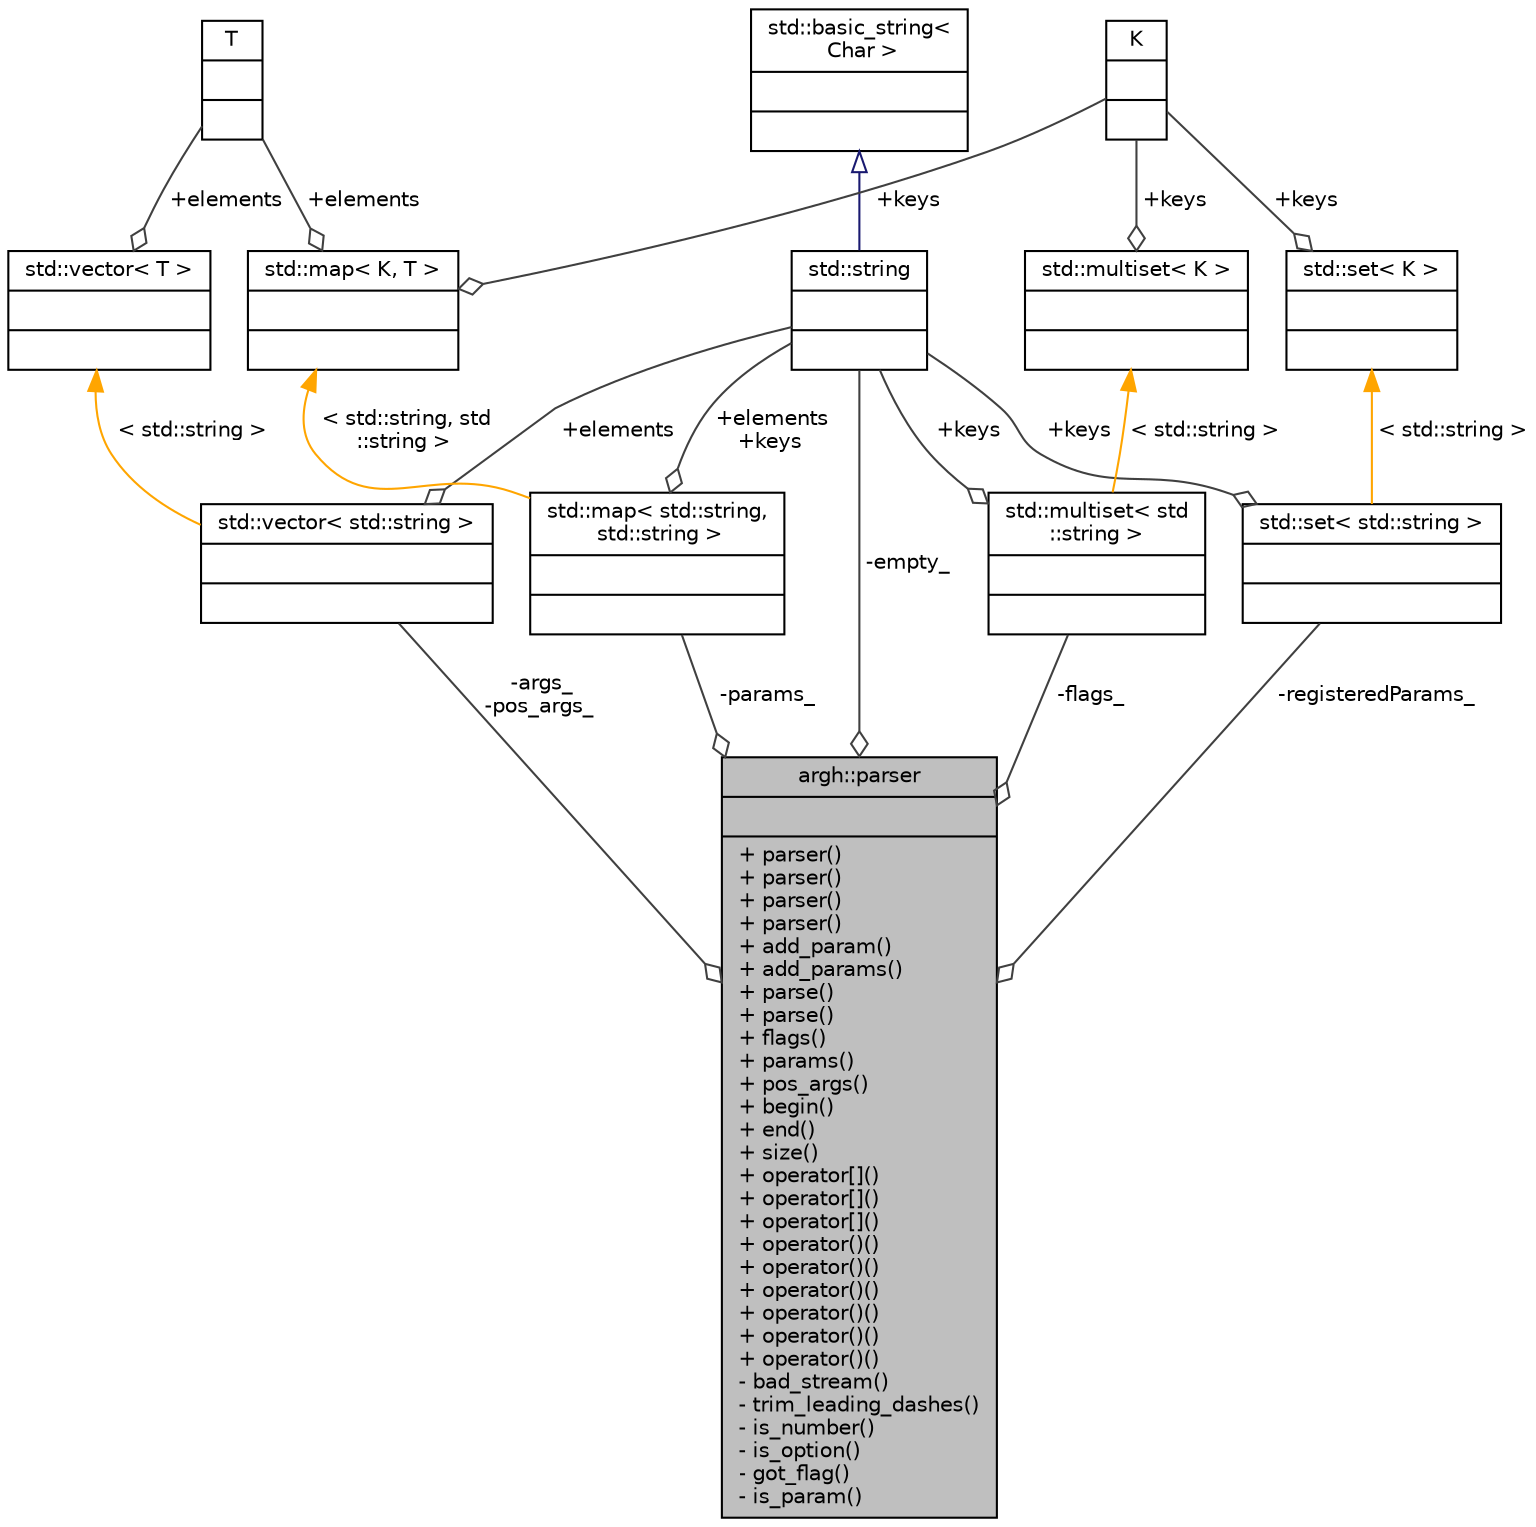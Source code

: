 digraph "argh::parser"
{
 // LATEX_PDF_SIZE
  edge [fontname="Helvetica",fontsize="10",labelfontname="Helvetica",labelfontsize="10"];
  node [fontname="Helvetica",fontsize="10",shape=record];
  Node1 [label="{argh::parser\n||+ parser()\l+ parser()\l+ parser()\l+ parser()\l+ add_param()\l+ add_params()\l+ parse()\l+ parse()\l+ flags()\l+ params()\l+ pos_args()\l+ begin()\l+ end()\l+ size()\l+ operator[]()\l+ operator[]()\l+ operator[]()\l+ operator()()\l+ operator()()\l+ operator()()\l+ operator()()\l+ operator()()\l+ operator()()\l- bad_stream()\l- trim_leading_dashes()\l- is_number()\l- is_option()\l- got_flag()\l- is_param()\l}",height=0.2,width=0.4,color="black", fillcolor="grey75", style="filled", fontcolor="black",tooltip=" "];
  Node2 -> Node1 [color="grey25",fontsize="10",style="solid",label=" -args_\n-pos_args_" ,arrowhead="odiamond",fontname="Helvetica"];
  Node2 [label="{std::vector\< std::string \>\n||}",height=0.2,width=0.4,color="black", fillcolor="white", style="filled",tooltip=" "];
  Node3 -> Node2 [color="grey25",fontsize="10",style="solid",label=" +elements" ,arrowhead="odiamond",fontname="Helvetica"];
  Node3 [label="{std::string\n||}",height=0.2,width=0.4,color="black", fillcolor="white", style="filled",tooltip=" "];
  Node4 -> Node3 [dir="back",color="midnightblue",fontsize="10",style="solid",arrowtail="onormal",fontname="Helvetica"];
  Node4 [label="{std::basic_string\<\l Char \>\n||}",height=0.2,width=0.4,color="black", fillcolor="white", style="filled",tooltip=" "];
  Node5 -> Node2 [dir="back",color="orange",fontsize="10",style="solid",label=" \< std::string \>" ,fontname="Helvetica"];
  Node5 [label="{std::vector\< T \>\n||}",height=0.2,width=0.4,color="black", fillcolor="white", style="filled",tooltip=" "];
  Node6 -> Node5 [color="grey25",fontsize="10",style="solid",label=" +elements" ,arrowhead="odiamond",fontname="Helvetica"];
  Node6 [label="{T\n||}",height=0.2,width=0.4,color="black", fillcolor="white", style="filled",tooltip=" "];
  Node7 -> Node1 [color="grey25",fontsize="10",style="solid",label=" -params_" ,arrowhead="odiamond",fontname="Helvetica"];
  Node7 [label="{std::map\< std::string,\l std::string \>\n||}",height=0.2,width=0.4,color="black", fillcolor="white", style="filled",tooltip=" "];
  Node3 -> Node7 [color="grey25",fontsize="10",style="solid",label=" +elements\n+keys" ,arrowhead="odiamond",fontname="Helvetica"];
  Node8 -> Node7 [dir="back",color="orange",fontsize="10",style="solid",label=" \< std::string, std\l::string \>" ,fontname="Helvetica"];
  Node8 [label="{std::map\< K, T \>\n||}",height=0.2,width=0.4,color="black", fillcolor="white", style="filled",tooltip=" "];
  Node9 -> Node8 [color="grey25",fontsize="10",style="solid",label=" +keys" ,arrowhead="odiamond",fontname="Helvetica"];
  Node9 [label="{K\n||}",height=0.2,width=0.4,color="black", fillcolor="white", style="filled",tooltip=" "];
  Node6 -> Node8 [color="grey25",fontsize="10",style="solid",label=" +elements" ,arrowhead="odiamond",fontname="Helvetica"];
  Node10 -> Node1 [color="grey25",fontsize="10",style="solid",label=" -flags_" ,arrowhead="odiamond",fontname="Helvetica"];
  Node10 [label="{std::multiset\< std\l::string \>\n||}",height=0.2,width=0.4,color="black", fillcolor="white", style="filled",tooltip=" "];
  Node3 -> Node10 [color="grey25",fontsize="10",style="solid",label=" +keys" ,arrowhead="odiamond",fontname="Helvetica"];
  Node11 -> Node10 [dir="back",color="orange",fontsize="10",style="solid",label=" \< std::string \>" ,fontname="Helvetica"];
  Node11 [label="{std::multiset\< K \>\n||}",height=0.2,width=0.4,color="black", fillcolor="white", style="filled",tooltip=" "];
  Node9 -> Node11 [color="grey25",fontsize="10",style="solid",label=" +keys" ,arrowhead="odiamond",fontname="Helvetica"];
  Node12 -> Node1 [color="grey25",fontsize="10",style="solid",label=" -registeredParams_" ,arrowhead="odiamond",fontname="Helvetica"];
  Node12 [label="{std::set\< std::string \>\n||}",height=0.2,width=0.4,color="black", fillcolor="white", style="filled",tooltip=" "];
  Node3 -> Node12 [color="grey25",fontsize="10",style="solid",label=" +keys" ,arrowhead="odiamond",fontname="Helvetica"];
  Node13 -> Node12 [dir="back",color="orange",fontsize="10",style="solid",label=" \< std::string \>" ,fontname="Helvetica"];
  Node13 [label="{std::set\< K \>\n||}",height=0.2,width=0.4,color="black", fillcolor="white", style="filled",tooltip=" "];
  Node9 -> Node13 [color="grey25",fontsize="10",style="solid",label=" +keys" ,arrowhead="odiamond",fontname="Helvetica"];
  Node3 -> Node1 [color="grey25",fontsize="10",style="solid",label=" -empty_" ,arrowhead="odiamond",fontname="Helvetica"];
}
